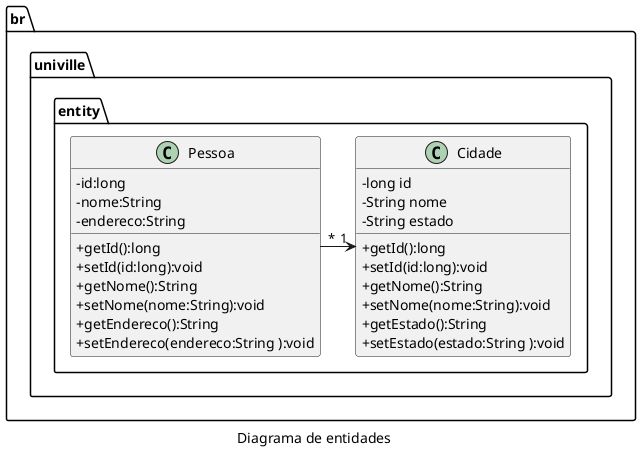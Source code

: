 @startuml
skinparam classAttributeIconSize 0
caption Diagrama de entidades
namespace br.univille.entity {
    class Pessoa {
        - id:long
        - nome:String
        - endereco:String

        + getId():long
        + setId(id:long):void
        + getNome():String
        + setNome(nome:String):void
        + getEndereco():String
        + setEndereco(endereco:String ):void
        
    }
    class Cidade {
        - long id
        - String nome
        - String estado

        + getId():long
        + setId(id:long):void
        + getNome():String
        + setNome(nome:String):void
        + getEstado():String
        + setEstado(estado:String ):void
    }

    Pessoa "*" -> "1" Cidade

}
@enduml